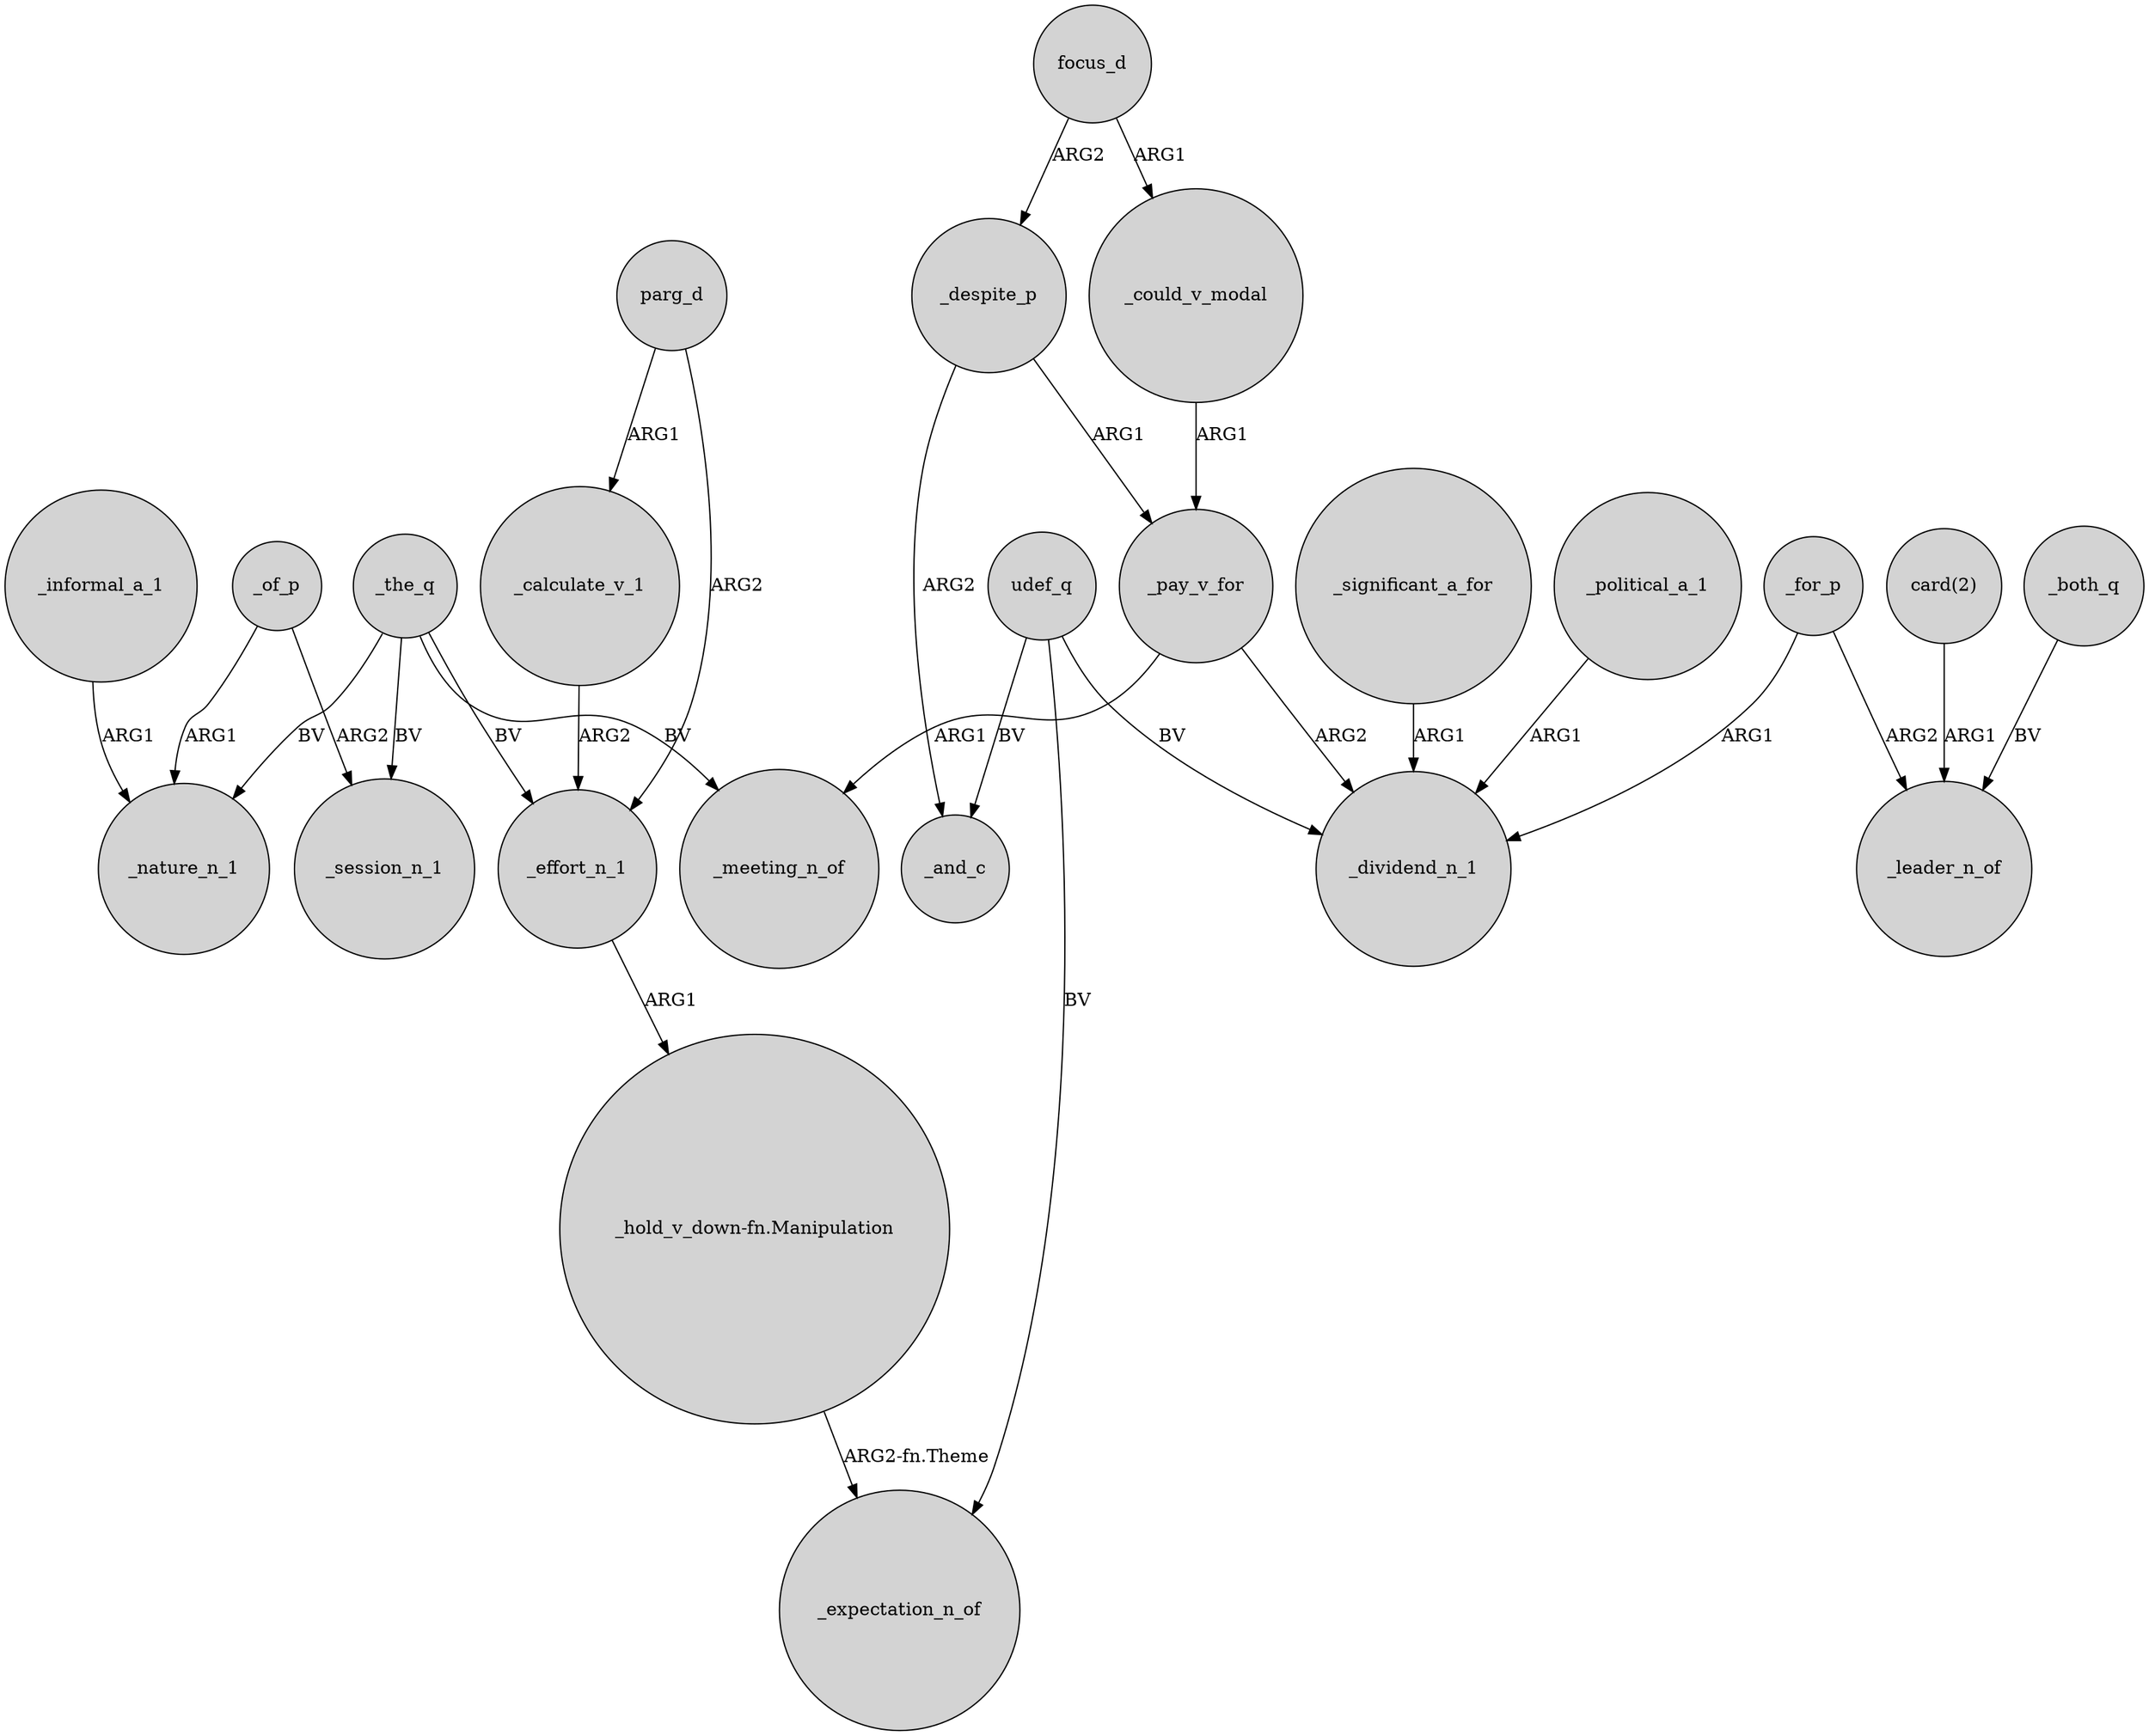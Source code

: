 digraph {
	node [shape=circle style=filled]
	_the_q -> _session_n_1 [label=BV]
	_the_q -> _effort_n_1 [label=BV]
	_the_q -> _meeting_n_of [label=BV]
	_effort_n_1 -> "_hold_v_down-fn.Manipulation" [label=ARG1]
	_pay_v_for -> _meeting_n_of [label=ARG1]
	_of_p -> _nature_n_1 [label=ARG1]
	_despite_p -> _and_c [label=ARG2]
	parg_d -> _effort_n_1 [label=ARG2]
	_pay_v_for -> _dividend_n_1 [label=ARG2]
	_significant_a_for -> _dividend_n_1 [label=ARG1]
	_political_a_1 -> _dividend_n_1 [label=ARG1]
	focus_d -> _could_v_modal [label=ARG1]
	focus_d -> _despite_p [label=ARG2]
	_for_p -> _dividend_n_1 [label=ARG1]
	"card(2)" -> _leader_n_of [label=ARG1]
	parg_d -> _calculate_v_1 [label=ARG1]
	_for_p -> _leader_n_of [label=ARG2]
	_despite_p -> _pay_v_for [label=ARG1]
	_could_v_modal -> _pay_v_for [label=ARG1]
	_both_q -> _leader_n_of [label=BV]
	_informal_a_1 -> _nature_n_1 [label=ARG1]
	_calculate_v_1 -> _effort_n_1 [label=ARG2]
	_the_q -> _nature_n_1 [label=BV]
	_of_p -> _session_n_1 [label=ARG2]
	"_hold_v_down-fn.Manipulation" -> _expectation_n_of [label="ARG2-fn.Theme"]
	udef_q -> _dividend_n_1 [label=BV]
	udef_q -> _and_c [label=BV]
	udef_q -> _expectation_n_of [label=BV]
}
